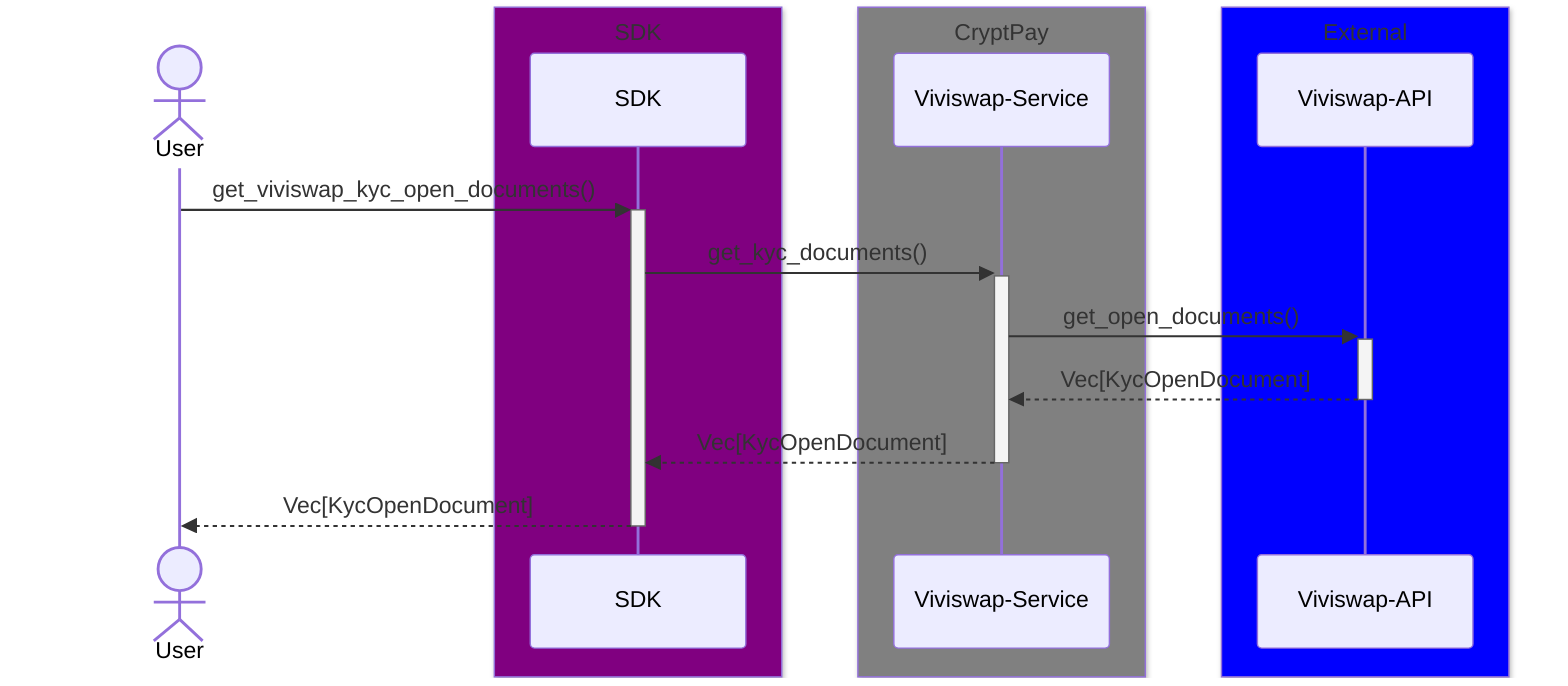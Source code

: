 sequenceDiagram
    actor user as User
    box Purple SDK
        participant sdk as SDK
    end
    box Grey CryptPay
        participant vvs_svc as Viviswap-Service
    end
    box Blue External
        participant vvs_api as Viviswap-API
    end
    user->>+sdk: get_viviswap_kyc_open_documents()
    sdk->>+vvs_svc: get_kyc_documents()
    vvs_svc->>+vvs_api: get_open_documents()
    vvs_api-->>-vvs_svc: Vec[KycOpenDocument]
    vvs_svc-->>-sdk: Vec[KycOpenDocument]
    sdk-->>-user: Vec[KycOpenDocument]